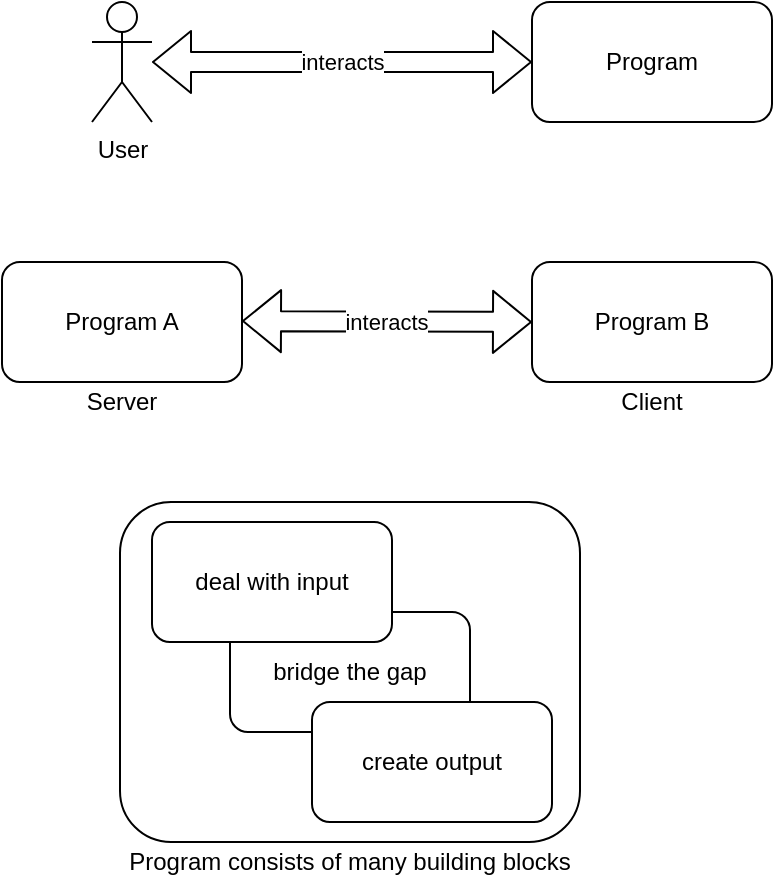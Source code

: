 <mxfile version="14.9.6" type="github">
  <diagram id="xeyh_vRzHHK7A7ayoxn0" name="Page-1">
    <mxGraphModel dx="1422" dy="748" grid="0" gridSize="10" guides="1" tooltips="1" connect="1" arrows="1" fold="1" page="1" pageScale="1" pageWidth="827" pageHeight="1169" background="none" math="0" shadow="0">
      <root>
        <mxCell id="0" />
        <mxCell id="1" parent="0" />
        <mxCell id="Jh4NUaDIToUpY9Pb37P1-2" value="&lt;div&gt;User&lt;/div&gt;" style="shape=umlActor;verticalLabelPosition=bottom;verticalAlign=top;html=1;outlineConnect=0;gradientColor=none;" vertex="1" parent="1">
          <mxGeometry x="170" y="220" width="30" height="60" as="geometry" />
        </mxCell>
        <mxCell id="Jh4NUaDIToUpY9Pb37P1-3" value="Program" style="rounded=1;whiteSpace=wrap;html=1;gradientColor=none;" vertex="1" parent="1">
          <mxGeometry x="390" y="220" width="120" height="60" as="geometry" />
        </mxCell>
        <mxCell id="Jh4NUaDIToUpY9Pb37P1-4" value="interacts" style="shape=flexArrow;endArrow=classic;startArrow=classic;html=1;entryX=0;entryY=0.5;entryDx=0;entryDy=0;" edge="1" parent="1" target="Jh4NUaDIToUpY9Pb37P1-3">
          <mxGeometry width="100" height="100" relative="1" as="geometry">
            <mxPoint x="200" y="250" as="sourcePoint" />
            <mxPoint x="360" y="250" as="targetPoint" />
          </mxGeometry>
        </mxCell>
        <mxCell id="Jh4NUaDIToUpY9Pb37P1-5" value="Program A" style="rounded=1;whiteSpace=wrap;html=1;gradientColor=none;" vertex="1" parent="1">
          <mxGeometry x="125" y="350" width="120" height="60" as="geometry" />
        </mxCell>
        <mxCell id="Jh4NUaDIToUpY9Pb37P1-6" value="Program B" style="rounded=1;whiteSpace=wrap;html=1;gradientColor=none;" vertex="1" parent="1">
          <mxGeometry x="390" y="350" width="120" height="60" as="geometry" />
        </mxCell>
        <mxCell id="Jh4NUaDIToUpY9Pb37P1-7" value="interacts" style="shape=flexArrow;endArrow=classic;startArrow=classic;html=1;" edge="1" parent="1">
          <mxGeometry width="100" height="100" relative="1" as="geometry">
            <mxPoint x="245" y="379.5" as="sourcePoint" />
            <mxPoint x="390" y="380" as="targetPoint" />
          </mxGeometry>
        </mxCell>
        <mxCell id="Jh4NUaDIToUpY9Pb37P1-8" value="&lt;div&gt;Server&lt;/div&gt;" style="text;html=1;strokeColor=none;fillColor=none;align=center;verticalAlign=middle;whiteSpace=wrap;rounded=0;" vertex="1" parent="1">
          <mxGeometry x="165" y="410" width="40" height="20" as="geometry" />
        </mxCell>
        <mxCell id="Jh4NUaDIToUpY9Pb37P1-9" value="Client" style="text;html=1;strokeColor=none;fillColor=none;align=center;verticalAlign=middle;whiteSpace=wrap;rounded=0;" vertex="1" parent="1">
          <mxGeometry x="430" y="410" width="40" height="20" as="geometry" />
        </mxCell>
        <mxCell id="Jh4NUaDIToUpY9Pb37P1-11" value="" style="rounded=1;whiteSpace=wrap;html=1;gradientColor=none;" vertex="1" parent="1">
          <mxGeometry x="184" y="470" width="230" height="170" as="geometry" />
        </mxCell>
        <mxCell id="Jh4NUaDIToUpY9Pb37P1-14" value="bridge the gap" style="rounded=1;whiteSpace=wrap;html=1;gradientColor=none;" vertex="1" parent="1">
          <mxGeometry x="239" y="525" width="120" height="60" as="geometry" />
        </mxCell>
        <mxCell id="Jh4NUaDIToUpY9Pb37P1-12" value="deal with input" style="rounded=1;whiteSpace=wrap;html=1;gradientColor=none;" vertex="1" parent="1">
          <mxGeometry x="200" y="480" width="120" height="60" as="geometry" />
        </mxCell>
        <mxCell id="Jh4NUaDIToUpY9Pb37P1-13" value="create output" style="rounded=1;whiteSpace=wrap;html=1;gradientColor=none;" vertex="1" parent="1">
          <mxGeometry x="280" y="570" width="120" height="60" as="geometry" />
        </mxCell>
        <mxCell id="Jh4NUaDIToUpY9Pb37P1-15" value="Program consists of many building blocks" style="text;html=1;strokeColor=none;fillColor=none;align=center;verticalAlign=middle;whiteSpace=wrap;rounded=0;" vertex="1" parent="1">
          <mxGeometry x="184" y="640" width="230" height="20" as="geometry" />
        </mxCell>
      </root>
    </mxGraphModel>
  </diagram>
</mxfile>
